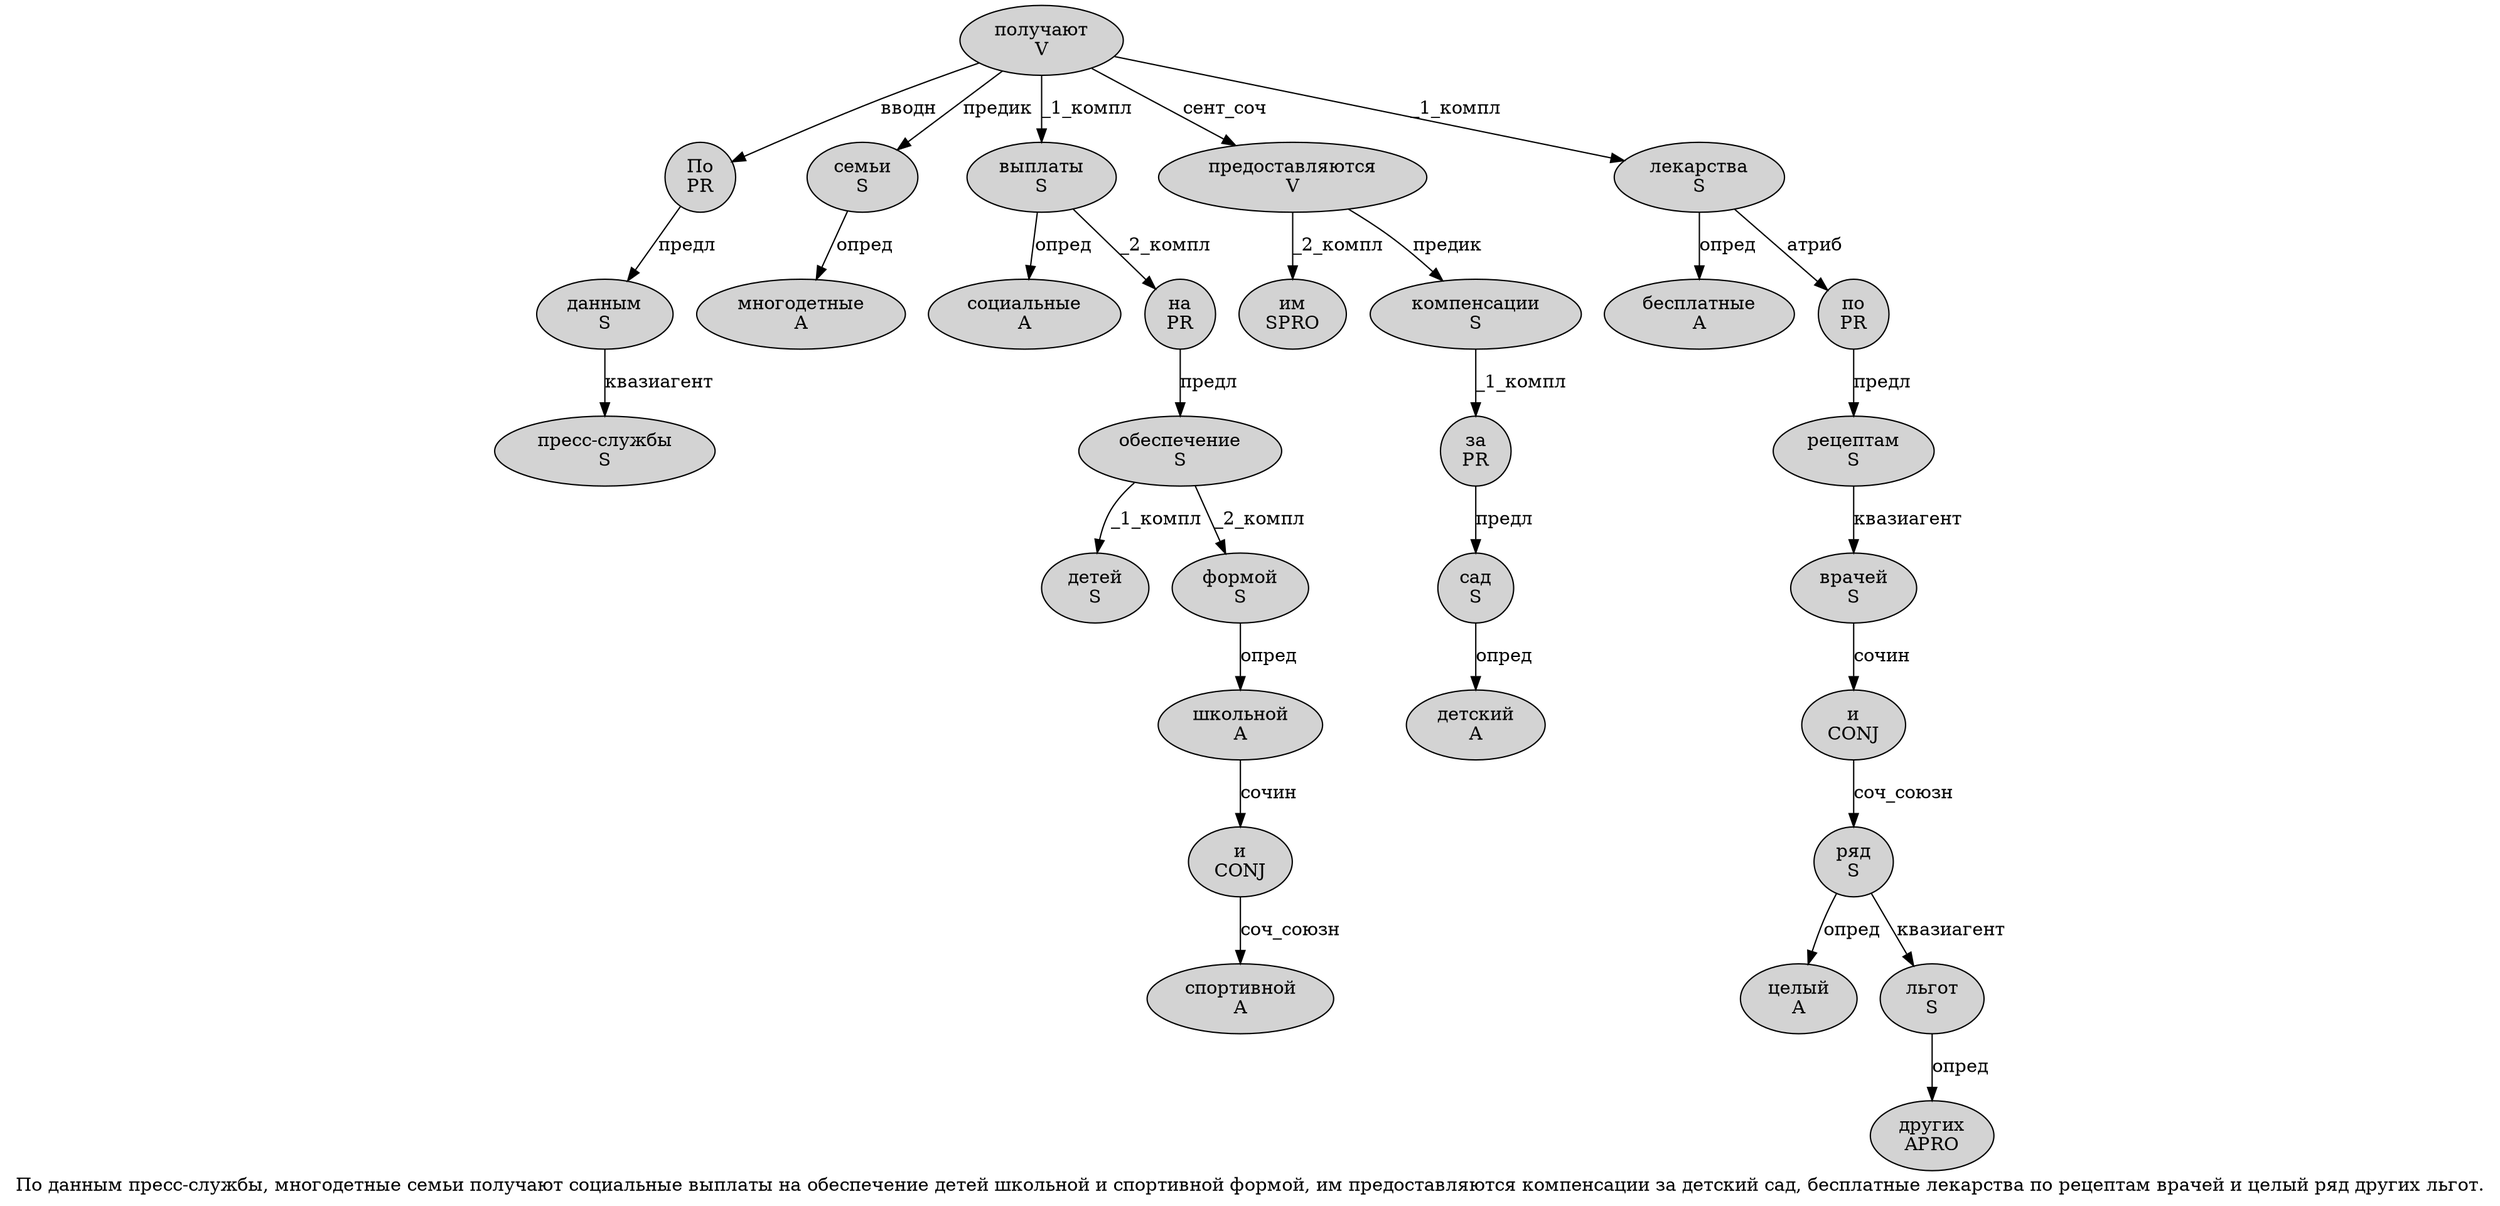 digraph SENTENCE_467 {
	graph [label="По данным пресс-службы, многодетные семьи получают социальные выплаты на обеспечение детей школьной и спортивной формой, им предоставляются компенсации за детский сад, бесплатные лекарства по рецептам врачей и целый ряд других льгот."]
	node [style=filled]
		0 [label="По
PR" color="" fillcolor=lightgray penwidth=1 shape=ellipse]
		1 [label="данным
S" color="" fillcolor=lightgray penwidth=1 shape=ellipse]
		2 [label="пресс-службы
S" color="" fillcolor=lightgray penwidth=1 shape=ellipse]
		4 [label="многодетные
A" color="" fillcolor=lightgray penwidth=1 shape=ellipse]
		5 [label="семьи
S" color="" fillcolor=lightgray penwidth=1 shape=ellipse]
		6 [label="получают
V" color="" fillcolor=lightgray penwidth=1 shape=ellipse]
		7 [label="социальные
A" color="" fillcolor=lightgray penwidth=1 shape=ellipse]
		8 [label="выплаты
S" color="" fillcolor=lightgray penwidth=1 shape=ellipse]
		9 [label="на
PR" color="" fillcolor=lightgray penwidth=1 shape=ellipse]
		10 [label="обеспечение
S" color="" fillcolor=lightgray penwidth=1 shape=ellipse]
		11 [label="детей
S" color="" fillcolor=lightgray penwidth=1 shape=ellipse]
		12 [label="школьной
A" color="" fillcolor=lightgray penwidth=1 shape=ellipse]
		13 [label="и
CONJ" color="" fillcolor=lightgray penwidth=1 shape=ellipse]
		14 [label="спортивной
A" color="" fillcolor=lightgray penwidth=1 shape=ellipse]
		15 [label="формой
S" color="" fillcolor=lightgray penwidth=1 shape=ellipse]
		17 [label="им
SPRO" color="" fillcolor=lightgray penwidth=1 shape=ellipse]
		18 [label="предоставляются
V" color="" fillcolor=lightgray penwidth=1 shape=ellipse]
		19 [label="компенсации
S" color="" fillcolor=lightgray penwidth=1 shape=ellipse]
		20 [label="за
PR" color="" fillcolor=lightgray penwidth=1 shape=ellipse]
		21 [label="детский
A" color="" fillcolor=lightgray penwidth=1 shape=ellipse]
		22 [label="сад
S" color="" fillcolor=lightgray penwidth=1 shape=ellipse]
		24 [label="бесплатные
A" color="" fillcolor=lightgray penwidth=1 shape=ellipse]
		25 [label="лекарства
S" color="" fillcolor=lightgray penwidth=1 shape=ellipse]
		26 [label="по
PR" color="" fillcolor=lightgray penwidth=1 shape=ellipse]
		27 [label="рецептам
S" color="" fillcolor=lightgray penwidth=1 shape=ellipse]
		28 [label="врачей
S" color="" fillcolor=lightgray penwidth=1 shape=ellipse]
		29 [label="и
CONJ" color="" fillcolor=lightgray penwidth=1 shape=ellipse]
		30 [label="целый
A" color="" fillcolor=lightgray penwidth=1 shape=ellipse]
		31 [label="ряд
S" color="" fillcolor=lightgray penwidth=1 shape=ellipse]
		32 [label="других
APRO" color="" fillcolor=lightgray penwidth=1 shape=ellipse]
		33 [label="льгот
S" color="" fillcolor=lightgray penwidth=1 shape=ellipse]
			1 -> 2 [label="квазиагент"]
			0 -> 1 [label="предл"]
			26 -> 27 [label="предл"]
			22 -> 21 [label="опред"]
			31 -> 30 [label="опред"]
			31 -> 33 [label="квазиагент"]
			27 -> 28 [label="квазиагент"]
			15 -> 12 [label="опред"]
			18 -> 17 [label="_2_компл"]
			18 -> 19 [label="предик"]
			29 -> 31 [label="соч_союзн"]
			6 -> 0 [label="вводн"]
			6 -> 5 [label="предик"]
			6 -> 8 [label="_1_компл"]
			6 -> 18 [label="сент_соч"]
			6 -> 25 [label="_1_компл"]
			19 -> 20 [label="_1_компл"]
			20 -> 22 [label="предл"]
			28 -> 29 [label="сочин"]
			8 -> 7 [label="опред"]
			8 -> 9 [label="_2_компл"]
			12 -> 13 [label="сочин"]
			25 -> 24 [label="опред"]
			25 -> 26 [label="атриб"]
			5 -> 4 [label="опред"]
			33 -> 32 [label="опред"]
			9 -> 10 [label="предл"]
			10 -> 11 [label="_1_компл"]
			10 -> 15 [label="_2_компл"]
			13 -> 14 [label="соч_союзн"]
}